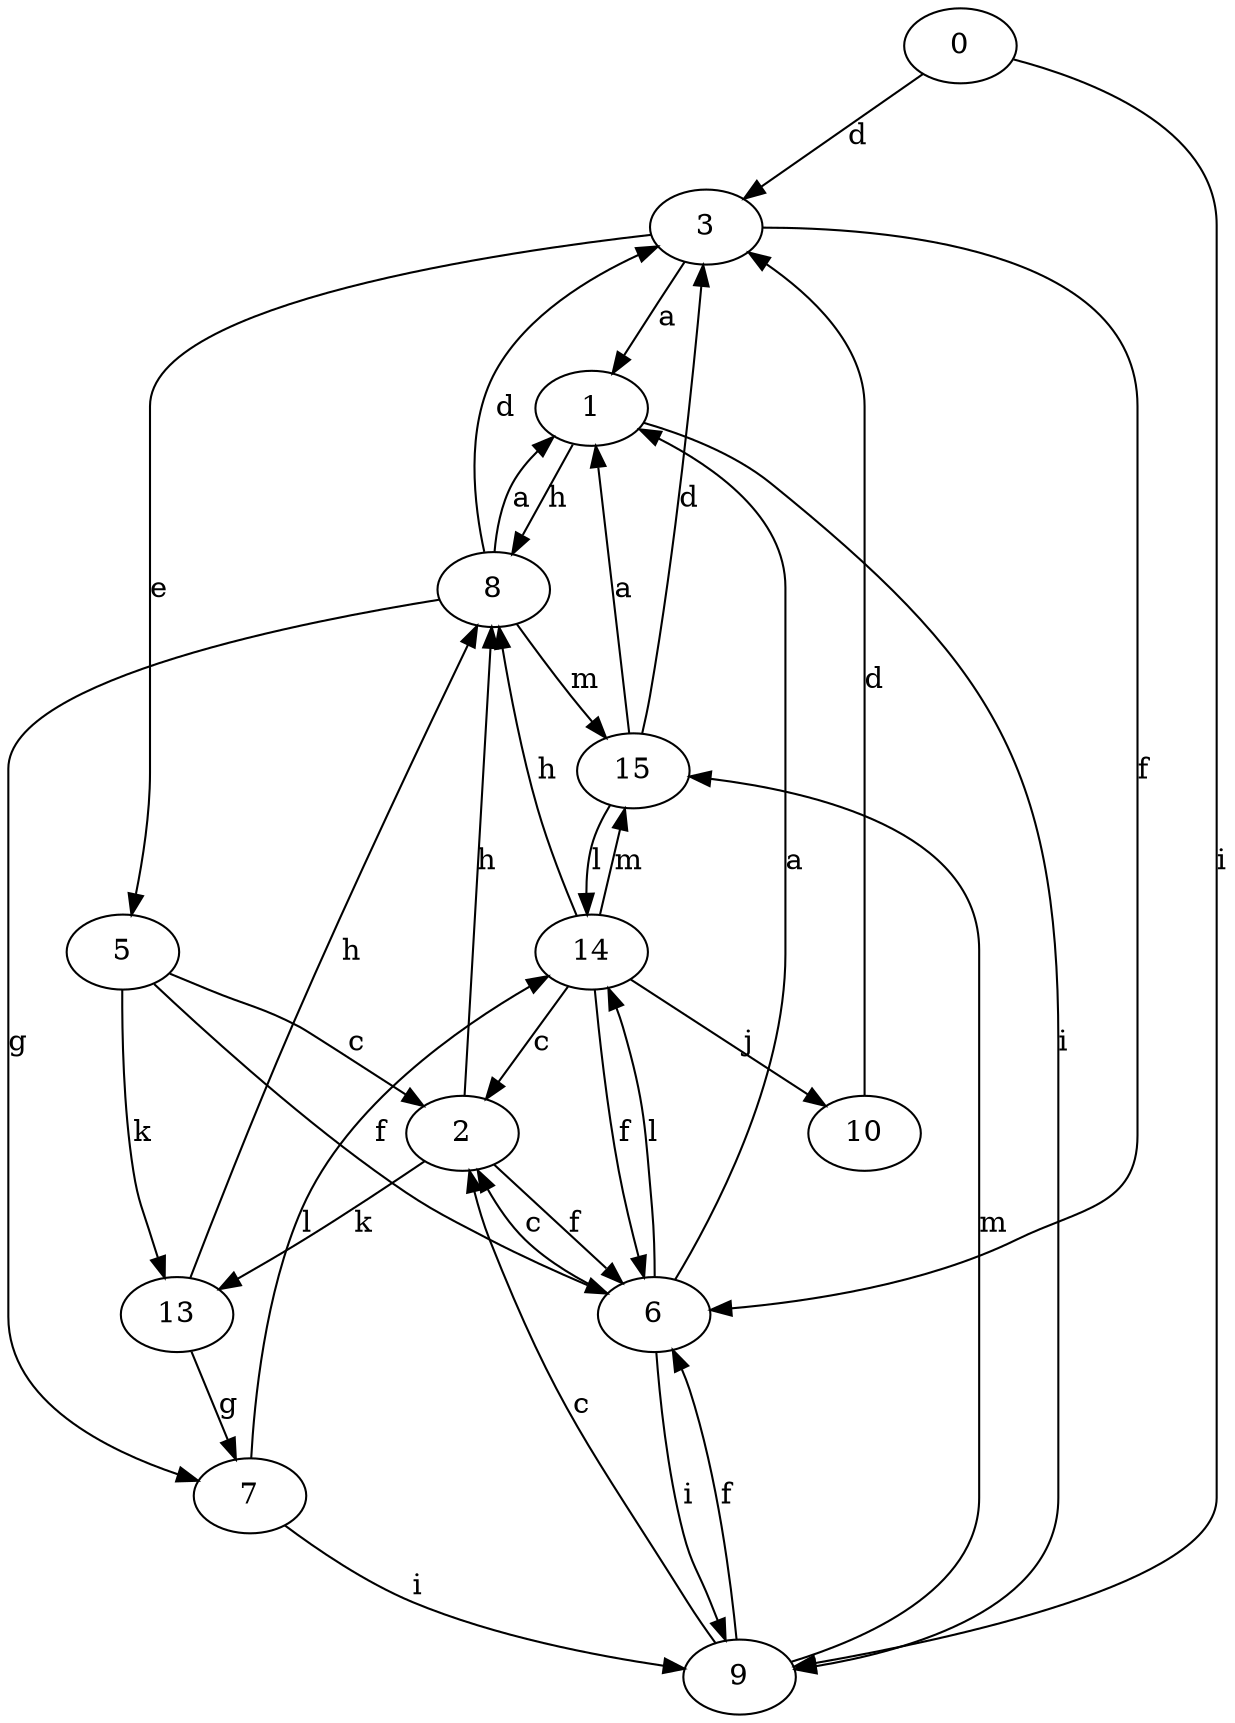 strict digraph  {
0;
1;
2;
3;
5;
6;
7;
8;
9;
10;
13;
14;
15;
0 -> 3  [label=d];
0 -> 9  [label=i];
1 -> 8  [label=h];
1 -> 9  [label=i];
2 -> 6  [label=f];
2 -> 8  [label=h];
2 -> 13  [label=k];
3 -> 1  [label=a];
3 -> 5  [label=e];
3 -> 6  [label=f];
5 -> 2  [label=c];
5 -> 6  [label=f];
5 -> 13  [label=k];
6 -> 1  [label=a];
6 -> 2  [label=c];
6 -> 9  [label=i];
6 -> 14  [label=l];
7 -> 9  [label=i];
7 -> 14  [label=l];
8 -> 1  [label=a];
8 -> 3  [label=d];
8 -> 7  [label=g];
8 -> 15  [label=m];
9 -> 2  [label=c];
9 -> 6  [label=f];
9 -> 15  [label=m];
10 -> 3  [label=d];
13 -> 7  [label=g];
13 -> 8  [label=h];
14 -> 2  [label=c];
14 -> 6  [label=f];
14 -> 8  [label=h];
14 -> 10  [label=j];
14 -> 15  [label=m];
15 -> 1  [label=a];
15 -> 3  [label=d];
15 -> 14  [label=l];
}
